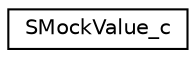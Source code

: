 digraph "Graphical Class Hierarchy"
{
 // LATEX_PDF_SIZE
  edge [fontname="Helvetica",fontsize="10",labelfontname="Helvetica",labelfontsize="10"];
  node [fontname="Helvetica",fontsize="10",shape=record];
  rankdir="LR";
  Node0 [label="SMockValue_c",height=0.2,width=0.4,color="black", fillcolor="white", style="filled",URL="$structSMockValue__c.html",tooltip=" "];
}
